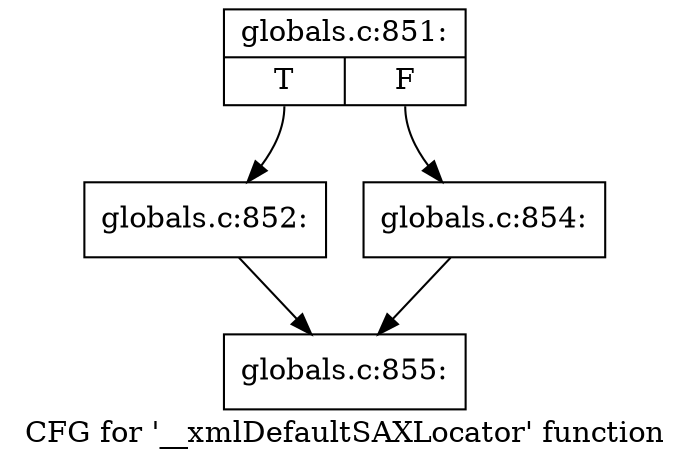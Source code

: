 digraph "CFG for '__xmlDefaultSAXLocator' function" {
	label="CFG for '__xmlDefaultSAXLocator' function";

	Node0x5624fdb3daf0 [shape=record,label="{globals.c:851:|{<s0>T|<s1>F}}"];
	Node0x5624fdb3daf0:s0 -> Node0x5624fdb3dc30;
	Node0x5624fdb3daf0:s1 -> Node0x5624fdb3dcd0;
	Node0x5624fdb3dc30 [shape=record,label="{globals.c:852:}"];
	Node0x5624fdb3dc30 -> Node0x5624fdb3db40;
	Node0x5624fdb3dcd0 [shape=record,label="{globals.c:854:}"];
	Node0x5624fdb3dcd0 -> Node0x5624fdb3db40;
	Node0x5624fdb3db40 [shape=record,label="{globals.c:855:}"];
}
